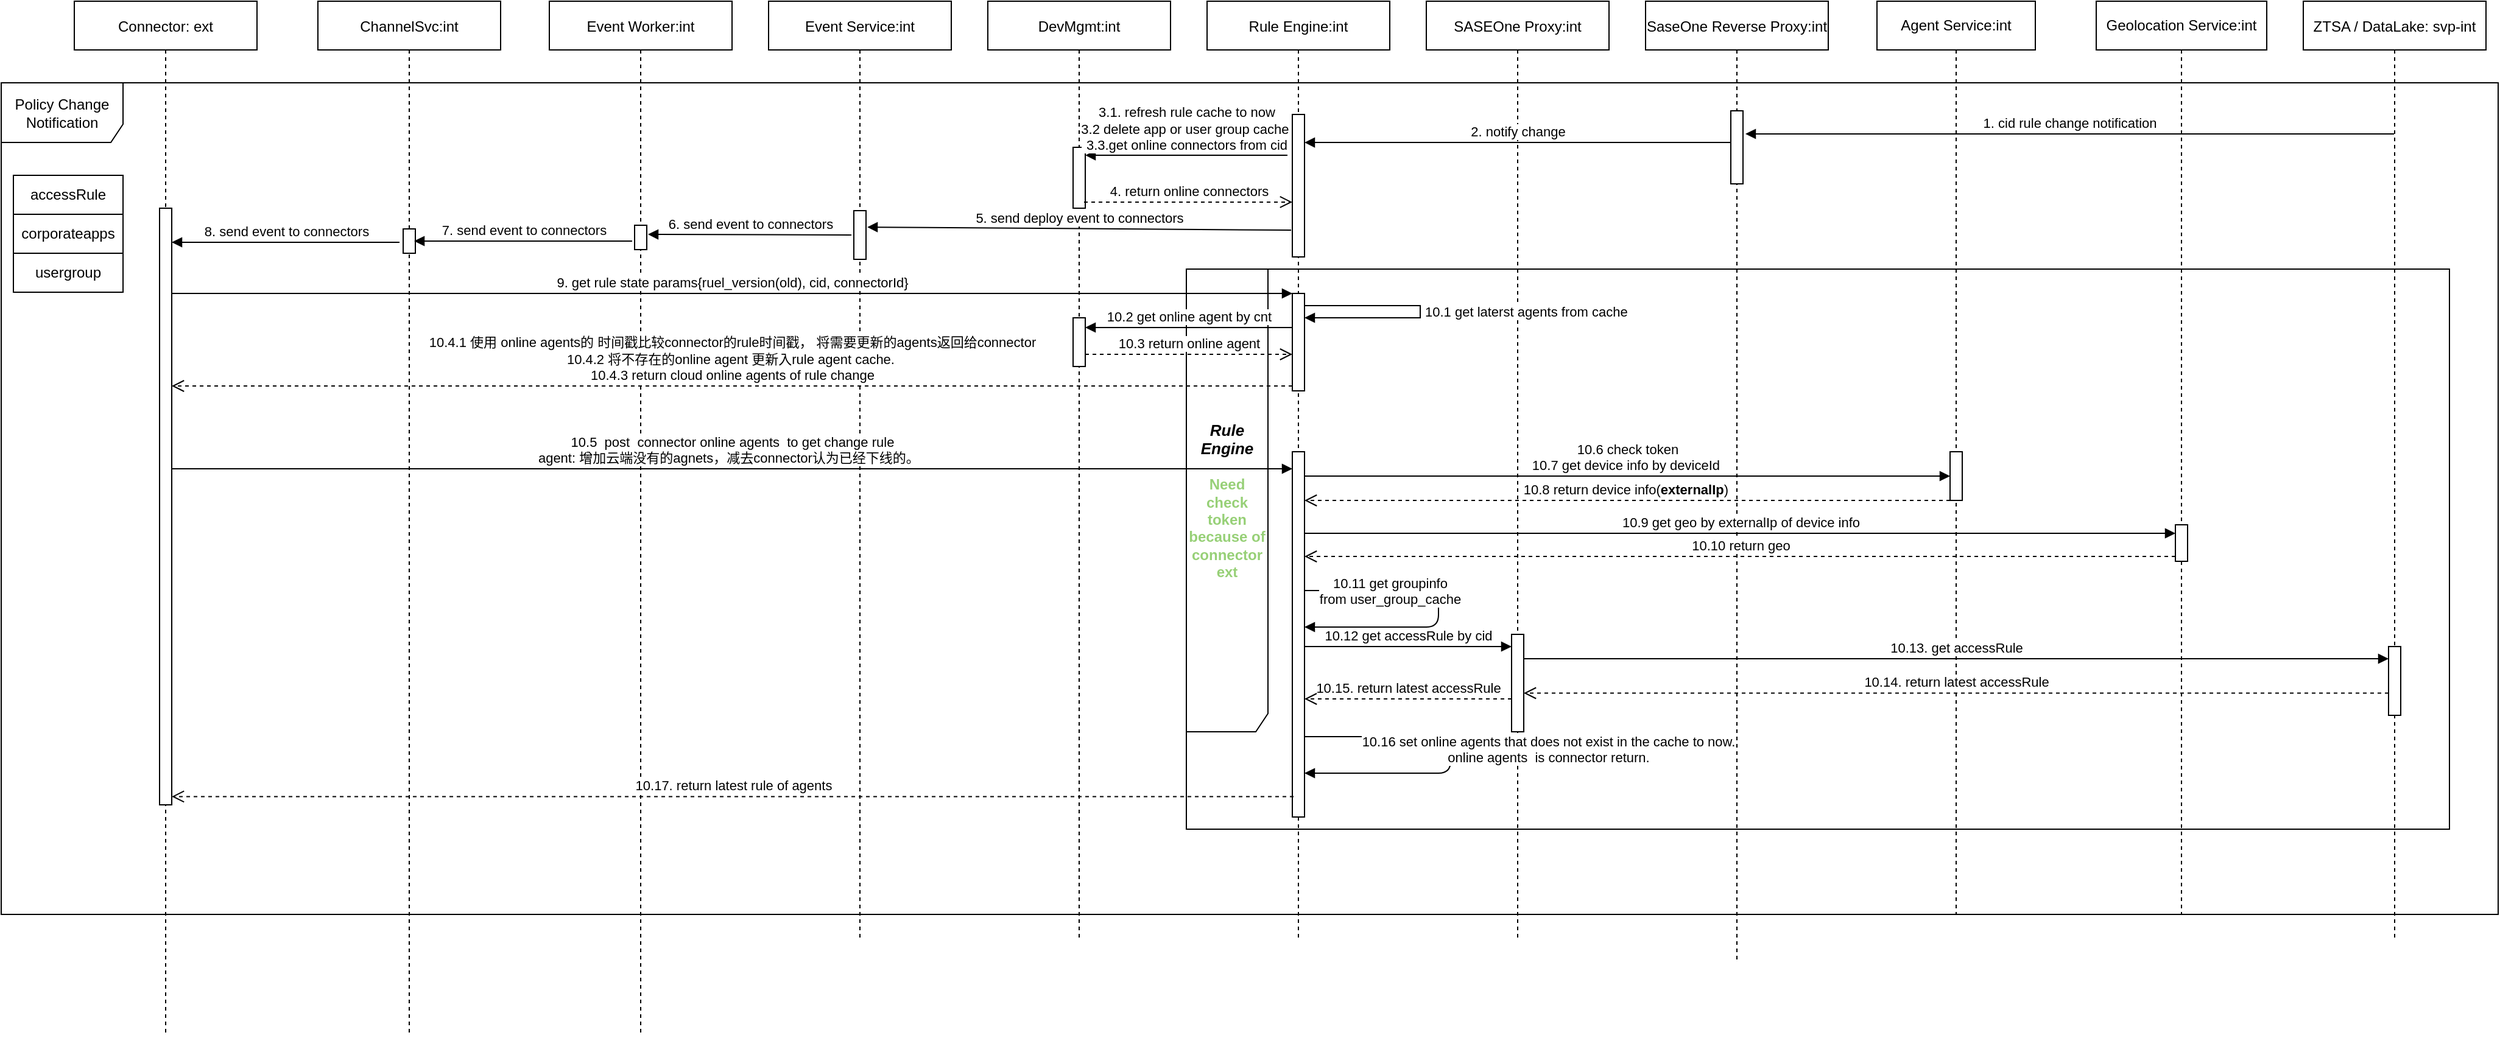 <mxfile version="14.9.3" type="github" pages="3">
  <diagram id="kgpKYQtTHZ0yAKxKKP6v" name="Page-1">
    <mxGraphModel dx="1796" dy="464" grid="1" gridSize="10" guides="1" tooltips="1" connect="1" arrows="1" fold="1" page="1" pageScale="1" pageWidth="850" pageHeight="1100" math="0" shadow="0">
      <root>
        <mxCell id="0" />
        <mxCell id="1" parent="0" />
        <mxCell id="SiqBBNk7Fq4k7bAk1j-C-166" value="" style="group" parent="1" vertex="1" connectable="0">
          <mxGeometry x="-680" y="160" width="2050" height="770" as="geometry" />
        </mxCell>
        <mxCell id="WJ6oJNyNd8eeu6Pzfcjg-29" value="Policy Change Notification" style="shape=umlFrame;whiteSpace=wrap;html=1;width=100;height=49;" parent="SiqBBNk7Fq4k7bAk1j-C-166" vertex="1">
          <mxGeometry y="67" width="2050" height="683" as="geometry" />
        </mxCell>
        <mxCell id="SiqBBNk7Fq4k7bAk1j-C-127" value="ZTSA / DataLake: svp-int" style="shape=umlLifeline;perimeter=lifelinePerimeter;container=0;collapsible=0;recursiveResize=0;rounded=0;shadow=0;strokeWidth=1;" parent="SiqBBNk7Fq4k7bAk1j-C-166" vertex="1">
          <mxGeometry x="1890" width="150" height="770" as="geometry" />
        </mxCell>
        <mxCell id="SiqBBNk7Fq4k7bAk1j-C-84" value="Connector" style="shape=umlLifeline;perimeter=lifelinePerimeter;container=1;collapsible=0;recursiveResize=0;rounded=0;shadow=0;strokeWidth=1;" parent="SiqBBNk7Fq4k7bAk1j-C-166" vertex="1">
          <mxGeometry x="60" width="150" height="770" as="geometry" />
        </mxCell>
        <UserObject label="Rule Engine:int" link="https://wiki.jarvis.trendmicro.com/display/ZTH/Design_ZTNA_Controller_Rule_Deployment" linkTarget="_blank" id="WJ6oJNyNd8eeu6Pzfcjg-22">
          <mxCell style="shape=umlLifeline;perimeter=lifelinePerimeter;container=0;collapsible=0;recursiveResize=0;rounded=0;shadow=0;strokeWidth=1;" parent="SiqBBNk7Fq4k7bAk1j-C-166" vertex="1">
            <mxGeometry x="990" width="150" height="770" as="geometry" />
          </mxCell>
        </UserObject>
        <UserObject label="Event Service:int" link="https://wiki.jarvis.trendmicro.com/display/ZTH/Design_ZTNA_Controller_Rule_Deployment#Design_ZTNA_Controller_Rule_Deployment-EventService" linkTarget="_blank" id="WJ6oJNyNd8eeu6Pzfcjg-25">
          <mxCell style="shape=umlLifeline;perimeter=lifelinePerimeter;container=0;collapsible=0;recursiveResize=0;rounded=0;shadow=0;strokeWidth=1;" parent="SiqBBNk7Fq4k7bAk1j-C-166" vertex="1">
            <mxGeometry x="630" width="150" height="770" as="geometry" />
          </mxCell>
        </UserObject>
        <UserObject label="DevMgmt:int" link="https://wiki.jarvis.trendmicro.com/display/ZTH/ZTNA+Controller+Design+Connector+Management" linkTarget="_blank" id="SiqBBNk7Fq4k7bAk1j-C-23">
          <mxCell style="shape=umlLifeline;perimeter=lifelinePerimeter;container=1;collapsible=0;recursiveResize=0;rounded=0;shadow=0;strokeWidth=1;" parent="SiqBBNk7Fq4k7bAk1j-C-166" vertex="1">
            <mxGeometry x="810" width="150" height="770" as="geometry" />
          </mxCell>
        </UserObject>
        <mxCell id="SiqBBNk7Fq4k7bAk1j-C-83" value="ChannelSvc" style="shape=umlLifeline;perimeter=lifelinePerimeter;container=1;collapsible=0;recursiveResize=0;rounded=0;shadow=0;strokeWidth=1;" parent="SiqBBNk7Fq4k7bAk1j-C-166" vertex="1">
          <mxGeometry x="260" width="150" height="770" as="geometry" />
        </mxCell>
        <mxCell id="SiqBBNk7Fq4k7bAk1j-C-85" value="Event Worker" style="shape=umlLifeline;perimeter=lifelinePerimeter;container=1;collapsible=0;recursiveResize=0;rounded=0;shadow=0;strokeWidth=1;" parent="SiqBBNk7Fq4k7bAk1j-C-166" vertex="1">
          <mxGeometry x="450" width="150" height="770" as="geometry" />
        </mxCell>
        <mxCell id="SiqBBNk7Fq4k7bAk1j-C-128" value="SaseOne Reverse Proxy:int" style="shape=umlLifeline;perimeter=lifelinePerimeter;container=0;collapsible=0;recursiveResize=0;rounded=0;shadow=0;strokeWidth=1;" parent="SiqBBNk7Fq4k7bAk1j-C-166" vertex="1">
          <mxGeometry x="1350" width="150" height="770" as="geometry" />
        </mxCell>
        <UserObject label="SASEOne Proxy:int" link="https://wiki.jarvis.trendmicro.com/display/ZTH/Design_ZTNA_Controller_Integration_with_SASEOne#Design_ZTNA_Controller_Integration_with_SASEOne-SASEOneProxy" linkTarget="_blank" id="SiqBBNk7Fq4k7bAk1j-C-129">
          <mxCell style="shape=umlLifeline;perimeter=lifelinePerimeter;container=0;collapsible=0;recursiveResize=0;rounded=0;shadow=0;strokeWidth=1;" parent="SiqBBNk7Fq4k7bAk1j-C-166" vertex="1">
            <mxGeometry x="1170" width="150" height="770" as="geometry" />
          </mxCell>
        </UserObject>
        <UserObject label="Agent Service:int" link="https://wiki.jarvis.trendmicro.com/display/ZTH/Design_ZTNA_Controller_Agent_Service#Design_ZTNA_Controller_Agent_Service-QueryDeviceInfo(PolicyService%E2%86%92AgentService)" linkTarget="_blank" id="SiqBBNk7Fq4k7bAk1j-C-104">
          <mxCell style="shape=umlLifeline;perimeter=lifelinePerimeter;whiteSpace=wrap;html=1;container=0;collapsible=0;recursiveResize=0;outlineConnect=0;" parent="SiqBBNk7Fq4k7bAk1j-C-166" vertex="1">
            <mxGeometry x="1540" width="130" height="750" as="geometry" />
          </mxCell>
        </UserObject>
        <UserObject label="Geolocation Service:int" link="https://wiki.jarvis.trendmicro.com/display/ZTH/Geolocation+Service" linkTarget="_blank" id="SiqBBNk7Fq4k7bAk1j-C-132">
          <mxCell style="shape=umlLifeline;perimeter=lifelinePerimeter;whiteSpace=wrap;html=1;container=1;collapsible=0;recursiveResize=0;outlineConnect=0;" parent="SiqBBNk7Fq4k7bAk1j-C-166" vertex="1">
            <mxGeometry x="1720" width="140" height="750" as="geometry" />
          </mxCell>
        </UserObject>
        <mxCell id="SiqBBNk7Fq4k7bAk1j-C-13" value="" style="html=1;points=[];perimeter=orthogonalPerimeter;" parent="SiqBBNk7Fq4k7bAk1j-C-166" vertex="1">
          <mxGeometry x="1960" y="530" width="10" height="56.5" as="geometry" />
        </mxCell>
        <mxCell id="SiqBBNk7Fq4k7bAk1j-C-163" value="" style="html=1;points=[];perimeter=orthogonalPerimeter;" parent="SiqBBNk7Fq4k7bAk1j-C-166" vertex="1">
          <mxGeometry x="880" y="260" width="10" height="40" as="geometry" />
        </mxCell>
        <mxCell id="SiqBBNk7Fq4k7bAk1j-C-121" value="&lt;b&gt;&lt;i&gt;&lt;font style=&quot;font-size: 13px&quot;&gt;Rule Engine&lt;/font&gt;&lt;/i&gt;&lt;/b&gt;&lt;br&gt;&lt;br&gt;&lt;b&gt;&lt;font color=&quot;#97d077&quot;&gt;Need check token because of connector ext&lt;/font&gt;&lt;/b&gt;" style="shape=umlFrame;whiteSpace=wrap;html=1;width=67;height=380;" parent="1" vertex="1">
          <mxGeometry x="293" y="380" width="1037" height="460" as="geometry" />
        </mxCell>
        <UserObject label="Event Worker:int" link="https://wiki.jarvis.trendmicro.com/display/ZTH/Design_ZTNA_Controller_Rule_Deployment#Design_ZTNA_Controller_Rule_Deployment-EventService" linkTarget="_blank" id="WJ6oJNyNd8eeu6Pzfcjg-26">
          <mxCell style="shape=umlLifeline;perimeter=lifelinePerimeter;container=1;collapsible=0;recursiveResize=0;rounded=0;shadow=0;strokeWidth=1;" parent="1" vertex="1">
            <mxGeometry x="-230" y="160" width="150" height="850" as="geometry" />
          </mxCell>
        </UserObject>
        <mxCell id="SiqBBNk7Fq4k7bAk1j-C-98" value="" style="group" parent="1" vertex="1" connectable="0">
          <mxGeometry x="-620" y="160" width="150" height="850" as="geometry" />
        </mxCell>
        <mxCell id="WJ6oJNyNd8eeu6Pzfcjg-28" value="Connector: ext" style="shape=umlLifeline;perimeter=lifelinePerimeter;container=1;collapsible=0;recursiveResize=0;rounded=0;shadow=0;strokeWidth=1;" parent="SiqBBNk7Fq4k7bAk1j-C-98" vertex="1">
          <mxGeometry width="150" height="850" as="geometry" />
        </mxCell>
        <UserObject label="ChannelSvc:int" link="https://wiki.jarvis.trendmicro.com/display/ZTH/ZTNA+Controller+Design+Connector+Management#ZTNAControllerDesignConnectorManagement-APISpec" linkTarget="_blank" id="WJ6oJNyNd8eeu6Pzfcjg-27">
          <mxCell style="shape=umlLifeline;perimeter=lifelinePerimeter;container=1;collapsible=0;recursiveResize=0;rounded=0;shadow=0;strokeWidth=1;" parent="1" vertex="1">
            <mxGeometry x="-420" y="160" width="150" height="850" as="geometry" />
          </mxCell>
        </UserObject>
        <mxCell id="WJ6oJNyNd8eeu6Pzfcjg-30" value="" style="html=1;points=[];perimeter=orthogonalPerimeter;" parent="1" vertex="1">
          <mxGeometry x="690" y="330" height="80" as="geometry" />
        </mxCell>
        <mxCell id="WJ6oJNyNd8eeu6Pzfcjg-33" value="1. cid rule change notification" style="html=1;verticalAlign=bottom;endArrow=block;" parent="1" source="SiqBBNk7Fq4k7bAk1j-C-127" edge="1">
          <mxGeometry width="80" relative="1" as="geometry">
            <mxPoint x="926.05" y="269" as="sourcePoint" />
            <mxPoint x="752" y="269" as="targetPoint" />
          </mxGeometry>
        </mxCell>
        <mxCell id="SiqBBNk7Fq4k7bAk1j-C-1" value="" style="shape=table;html=1;whiteSpace=wrap;startSize=0;container=1;collapsible=0;childLayout=tableLayout;" parent="1" vertex="1">
          <mxGeometry x="-670" y="303" width="90" height="96" as="geometry" />
        </mxCell>
        <mxCell id="SiqBBNk7Fq4k7bAk1j-C-2" value="" style="shape=partialRectangle;html=1;whiteSpace=wrap;collapsible=0;dropTarget=0;pointerEvents=0;fillColor=none;top=0;left=0;bottom=0;right=0;points=[[0,0.5],[1,0.5]];portConstraint=eastwest;" parent="SiqBBNk7Fq4k7bAk1j-C-1" vertex="1">
          <mxGeometry width="90" height="32" as="geometry" />
        </mxCell>
        <mxCell id="SiqBBNk7Fq4k7bAk1j-C-3" value="accessRule" style="shape=partialRectangle;html=1;whiteSpace=wrap;connectable=0;overflow=hidden;fillColor=none;top=0;left=0;bottom=0;right=0;" parent="SiqBBNk7Fq4k7bAk1j-C-2" vertex="1">
          <mxGeometry width="90" height="32" as="geometry" />
        </mxCell>
        <mxCell id="SiqBBNk7Fq4k7bAk1j-C-4" value="" style="shape=partialRectangle;html=1;whiteSpace=wrap;collapsible=0;dropTarget=0;pointerEvents=0;fillColor=none;top=0;left=0;bottom=0;right=0;points=[[0,0.5],[1,0.5]];portConstraint=eastwest;" parent="SiqBBNk7Fq4k7bAk1j-C-1" vertex="1">
          <mxGeometry y="32" width="90" height="32" as="geometry" />
        </mxCell>
        <mxCell id="SiqBBNk7Fq4k7bAk1j-C-5" value="corporateapps" style="shape=partialRectangle;html=1;whiteSpace=wrap;connectable=0;overflow=hidden;fillColor=none;top=0;left=0;bottom=0;right=0;" parent="SiqBBNk7Fq4k7bAk1j-C-4" vertex="1">
          <mxGeometry width="90" height="32" as="geometry" />
        </mxCell>
        <mxCell id="SiqBBNk7Fq4k7bAk1j-C-6" value="" style="shape=partialRectangle;html=1;whiteSpace=wrap;collapsible=0;dropTarget=0;pointerEvents=0;fillColor=none;top=0;left=0;bottom=0;right=0;points=[[0,0.5],[1,0.5]];portConstraint=eastwest;" parent="SiqBBNk7Fq4k7bAk1j-C-1" vertex="1">
          <mxGeometry y="64" width="90" height="32" as="geometry" />
        </mxCell>
        <mxCell id="SiqBBNk7Fq4k7bAk1j-C-7" value="usergroup" style="shape=partialRectangle;html=1;whiteSpace=wrap;connectable=0;overflow=hidden;fillColor=none;top=0;left=0;bottom=0;right=0;" parent="SiqBBNk7Fq4k7bAk1j-C-6" vertex="1">
          <mxGeometry width="90" height="32" as="geometry" />
        </mxCell>
        <mxCell id="SiqBBNk7Fq4k7bAk1j-C-9" value="2. notify change" style="html=1;verticalAlign=bottom;endArrow=block;entryX=1;entryY=0.197;entryDx=0;entryDy=0;entryPerimeter=0;" parent="1" target="SiqBBNk7Fq4k7bAk1j-C-8" edge="1">
          <mxGeometry width="80" relative="1" as="geometry">
            <mxPoint x="740" y="276" as="sourcePoint" />
            <mxPoint x="393" y="281" as="targetPoint" />
          </mxGeometry>
        </mxCell>
        <mxCell id="SiqBBNk7Fq4k7bAk1j-C-43" value="" style="html=1;points=[];perimeter=orthogonalPerimeter;" parent="1" vertex="1">
          <mxGeometry x="200" y="280" width="10" height="50" as="geometry" />
        </mxCell>
        <mxCell id="SiqBBNk7Fq4k7bAk1j-C-44" value="3.1. refresh rule cache to now&lt;br&gt;3.2 delete app or user group cache&amp;nbsp;&lt;br&gt;3.3.get online connectors from cid" style="html=1;verticalAlign=bottom;endArrow=block;exitX=-0.4;exitY=0.372;exitDx=0;exitDy=0;exitPerimeter=0;" parent="1" edge="1">
          <mxGeometry width="80" relative="1" as="geometry">
            <mxPoint x="376" y="286.524" as="sourcePoint" />
            <mxPoint x="210" y="286.524" as="targetPoint" />
          </mxGeometry>
        </mxCell>
        <mxCell id="SiqBBNk7Fq4k7bAk1j-C-45" value="4. return online connectors" style="html=1;verticalAlign=bottom;endArrow=open;dashed=1;endSize=8;exitX=0.9;exitY=0.649;exitDx=0;exitDy=0;exitPerimeter=0;" parent="1" edge="1">
          <mxGeometry relative="1" as="geometry">
            <mxPoint x="209" y="324.96" as="sourcePoint" />
            <mxPoint x="380" y="324.96" as="targetPoint" />
          </mxGeometry>
        </mxCell>
        <mxCell id="SiqBBNk7Fq4k7bAk1j-C-50" value="6. send event to connectors" style="html=1;verticalAlign=bottom;endArrow=block;entryX=1.1;entryY=0.375;entryDx=0;entryDy=0;entryPerimeter=0;exitX=-0.2;exitY=0.5;exitDx=0;exitDy=0;exitPerimeter=0;" parent="1" source="SiqBBNk7Fq4k7bAk1j-C-46" target="SiqBBNk7Fq4k7bAk1j-C-49" edge="1">
          <mxGeometry width="80" relative="1" as="geometry">
            <mxPoint x="391" y="359.037" as="sourcePoint" />
            <mxPoint x="41" y="358.52" as="targetPoint" />
          </mxGeometry>
        </mxCell>
        <mxCell id="SiqBBNk7Fq4k7bAk1j-C-51" value="" style="html=1;points=[];perimeter=orthogonalPerimeter;" parent="1" vertex="1">
          <mxGeometry x="-350" y="347" width="10" height="20" as="geometry" />
        </mxCell>
        <mxCell id="SiqBBNk7Fq4k7bAk1j-C-52" value="7. send event to connectors" style="html=1;verticalAlign=bottom;endArrow=block;entryX=0.9;entryY=0.5;entryDx=0;entryDy=0;entryPerimeter=0;" parent="1" target="SiqBBNk7Fq4k7bAk1j-C-51" edge="1">
          <mxGeometry width="80" relative="1" as="geometry">
            <mxPoint x="-162" y="357" as="sourcePoint" />
            <mxPoint x="-330" y="350" as="targetPoint" />
          </mxGeometry>
        </mxCell>
        <mxCell id="SiqBBNk7Fq4k7bAk1j-C-54" value="8. send event to connectors" style="html=1;verticalAlign=bottom;endArrow=block;exitX=-0.3;exitY=0.55;exitDx=0;exitDy=0;exitPerimeter=0;" parent="1" source="SiqBBNk7Fq4k7bAk1j-C-51" target="SiqBBNk7Fq4k7bAk1j-C-53" edge="1">
          <mxGeometry width="80" relative="1" as="geometry">
            <mxPoint x="-152" y="367" as="sourcePoint" />
            <mxPoint x="-511" y="358" as="targetPoint" />
          </mxGeometry>
        </mxCell>
        <mxCell id="SiqBBNk7Fq4k7bAk1j-C-57" value="" style="html=1;points=[];perimeter=orthogonalPerimeter;" parent="1" vertex="1">
          <mxGeometry x="380" y="530" width="10" height="300" as="geometry" />
        </mxCell>
        <mxCell id="SiqBBNk7Fq4k7bAk1j-C-59" value="10.5&amp;nbsp; post&amp;nbsp; connector online agents&amp;nbsp; to get change rule&lt;br&gt;agent: 增加云端没有的agnets，减去connector认为已经下线的。&amp;nbsp;&amp;nbsp;" style="html=1;verticalAlign=bottom;endArrow=block;" parent="1" source="SiqBBNk7Fq4k7bAk1j-C-53" edge="1">
          <mxGeometry width="80" relative="1" as="geometry">
            <mxPoint x="-540" y="544" as="sourcePoint" />
            <mxPoint x="380" y="544" as="targetPoint" />
          </mxGeometry>
        </mxCell>
        <mxCell id="SiqBBNk7Fq4k7bAk1j-C-60" value="10.12 get accessRule by cid" style="html=1;verticalAlign=bottom;endArrow=block;" parent="1" edge="1">
          <mxGeometry width="80" relative="1" as="geometry">
            <mxPoint x="390" y="690" as="sourcePoint" />
            <mxPoint x="560" y="690" as="targetPoint" />
          </mxGeometry>
        </mxCell>
        <mxCell id="SiqBBNk7Fq4k7bAk1j-C-62" value="10.15. return latest accessRule" style="html=1;verticalAlign=bottom;endArrow=open;dashed=1;endSize=8;" parent="1" source="SiqBBNk7Fq4k7bAk1j-C-169" edge="1">
          <mxGeometry relative="1" as="geometry">
            <mxPoint x="560" y="733" as="sourcePoint" />
            <mxPoint x="390" y="733" as="targetPoint" />
          </mxGeometry>
        </mxCell>
        <mxCell id="SiqBBNk7Fq4k7bAk1j-C-63" value="10.17. return latest rule of agents" style="html=1;verticalAlign=bottom;endArrow=open;dashed=1;endSize=8;exitX=0.1;exitY=0.944;exitDx=0;exitDy=0;exitPerimeter=0;" parent="1" source="SiqBBNk7Fq4k7bAk1j-C-57" target="SiqBBNk7Fq4k7bAk1j-C-53" edge="1">
          <mxGeometry relative="1" as="geometry">
            <mxPoint x="570" y="465" as="sourcePoint" />
            <mxPoint x="400" y="465" as="targetPoint" />
          </mxGeometry>
        </mxCell>
        <mxCell id="SiqBBNk7Fq4k7bAk1j-C-48" value="5. send deploy event to connectors" style="html=1;verticalAlign=bottom;endArrow=block;entryX=1.1;entryY=0.338;entryDx=0;entryDy=0;entryPerimeter=0;exitX=-0.1;exitY=0.812;exitDx=0;exitDy=0;exitPerimeter=0;" parent="1" source="SiqBBNk7Fq4k7bAk1j-C-8" target="SiqBBNk7Fq4k7bAk1j-C-46" edge="1">
          <mxGeometry x="-620" y="160" width="80" as="geometry">
            <mxPoint x="-210" y="450" as="sourcePoint" />
            <mxPoint x="-130" y="450" as="targetPoint" />
          </mxGeometry>
        </mxCell>
        <mxCell id="SiqBBNk7Fq4k7bAk1j-C-8" value="" style="html=1;points=[];perimeter=orthogonalPerimeter;" parent="1" vertex="1">
          <mxGeometry x="380" y="253" width="10" height="117" as="geometry" />
        </mxCell>
        <mxCell id="SiqBBNk7Fq4k7bAk1j-C-46" value="" style="html=1;points=[];perimeter=orthogonalPerimeter;" parent="1" vertex="1">
          <mxGeometry x="20" y="332" width="10" height="40" as="geometry" />
        </mxCell>
        <mxCell id="SiqBBNk7Fq4k7bAk1j-C-49" value="" style="html=1;points=[];perimeter=orthogonalPerimeter;" parent="1" vertex="1">
          <mxGeometry x="-160" y="344" width="10" height="20" as="geometry" />
        </mxCell>
        <mxCell id="SiqBBNk7Fq4k7bAk1j-C-53" value="" style="html=1;points=[];perimeter=orthogonalPerimeter;" parent="1" vertex="1">
          <mxGeometry x="-550" y="330" width="10" height="490" as="geometry" />
        </mxCell>
        <mxCell id="SiqBBNk7Fq4k7bAk1j-C-114" value="10.6 check token&lt;br&gt;10.7 get device info by deviceId&amp;nbsp;" style="html=1;verticalAlign=bottom;endArrow=block;" parent="1" edge="1">
          <mxGeometry width="80" relative="1" as="geometry">
            <mxPoint x="390" y="550" as="sourcePoint" />
            <mxPoint x="920" y="550" as="targetPoint" />
          </mxGeometry>
        </mxCell>
        <mxCell id="SiqBBNk7Fq4k7bAk1j-C-124" value="10.8 return device info(&lt;b&gt;externalIp&lt;/b&gt;)&amp;nbsp;" style="html=1;verticalAlign=bottom;endArrow=open;dashed=1;endSize=8;" parent="1" edge="1">
          <mxGeometry relative="1" as="geometry">
            <mxPoint x="920" y="570" as="sourcePoint" />
            <mxPoint x="390" y="570" as="targetPoint" />
          </mxGeometry>
        </mxCell>
        <UserObject label="SaseOne Reverse Proxy:int" link="https://wiki.jarvis.trendmicro.com/display/ZTH/Design_ZTNA_Controller_Integration_with_SASEOne#Design_ZTNA_Controller_Integration_with_SASEOne-SASEOneReverseProxy:notificationpart:accessrules" linkTarget="_blank" id="WJ6oJNyNd8eeu6Pzfcjg-20">
          <mxCell style="shape=umlLifeline;perimeter=lifelinePerimeter;container=0;collapsible=0;recursiveResize=0;rounded=0;shadow=0;strokeWidth=1;" parent="1" vertex="1">
            <mxGeometry x="670" y="160" width="150" height="790" as="geometry" />
          </mxCell>
        </UserObject>
        <mxCell id="WJ6oJNyNd8eeu6Pzfcjg-34" value="" style="html=1;points=[];perimeter=orthogonalPerimeter;" parent="1" vertex="1">
          <mxGeometry x="740" y="250" width="10" height="60" as="geometry" />
        </mxCell>
        <mxCell id="SiqBBNk7Fq4k7bAk1j-C-134" value="10.9 get geo by externalIp of device info" style="html=1;verticalAlign=bottom;endArrow=block;" parent="1" edge="1">
          <mxGeometry width="80" relative="1" as="geometry">
            <mxPoint x="390" y="597" as="sourcePoint" />
            <mxPoint x="1105" y="597" as="targetPoint" />
          </mxGeometry>
        </mxCell>
        <mxCell id="SiqBBNk7Fq4k7bAk1j-C-137" value="10.10 return geo" style="html=1;verticalAlign=bottom;endArrow=open;dashed=1;endSize=8;" parent="1" edge="1">
          <mxGeometry relative="1" as="geometry">
            <mxPoint x="1105" y="616" as="sourcePoint" />
            <mxPoint x="390" y="616" as="targetPoint" />
          </mxGeometry>
        </mxCell>
        <mxCell id="SiqBBNk7Fq4k7bAk1j-C-133" value="" style="html=1;points=[];perimeter=orthogonalPerimeter;" parent="1" vertex="1">
          <mxGeometry x="1105" y="590" width="10" height="30" as="geometry" />
        </mxCell>
        <mxCell id="SiqBBNk7Fq4k7bAk1j-C-115" value="" style="html=1;points=[];perimeter=orthogonalPerimeter;" parent="1" vertex="1">
          <mxGeometry x="920" y="530" width="10" height="40" as="geometry" />
        </mxCell>
        <mxCell id="SiqBBNk7Fq4k7bAk1j-C-143" value="10.11 get groupinfo&lt;br&gt;from user_group_cache" style="html=1;verticalAlign=bottom;endArrow=block;" parent="1" source="SiqBBNk7Fq4k7bAk1j-C-57" edge="1">
          <mxGeometry x="0.44" y="-14" width="80" relative="1" as="geometry">
            <mxPoint x="390" y="644" as="sourcePoint" />
            <mxPoint x="390" y="674" as="targetPoint" />
            <Array as="points">
              <mxPoint x="500" y="644" />
              <mxPoint x="500" y="674" />
            </Array>
            <mxPoint as="offset" />
          </mxGeometry>
        </mxCell>
        <mxCell id="SiqBBNk7Fq4k7bAk1j-C-144" value="10.16 set online agents that does not exist in the cache to now.&lt;br&gt;online agents&amp;nbsp; is connector return." style="html=1;verticalAlign=bottom;endArrow=block;" parent="1" edge="1">
          <mxGeometry x="0.082" y="80" width="80" relative="1" as="geometry">
            <mxPoint x="390" y="764" as="sourcePoint" />
            <mxPoint x="390" y="794" as="targetPoint" />
            <Array as="points">
              <mxPoint x="510" y="764" />
              <mxPoint x="510" y="794" />
            </Array>
            <mxPoint as="offset" />
          </mxGeometry>
        </mxCell>
        <mxCell id="SiqBBNk7Fq4k7bAk1j-C-157" value="" style="html=1;points=[];perimeter=orthogonalPerimeter;" parent="1" vertex="1">
          <mxGeometry x="380" y="400" width="10" height="80" as="geometry" />
        </mxCell>
        <mxCell id="SiqBBNk7Fq4k7bAk1j-C-158" value="9. get rule state params{ruel_version(old), cid, connectorId}" style="html=1;verticalAlign=bottom;endArrow=block;entryX=0;entryY=0;" parent="1" source="SiqBBNk7Fq4k7bAk1j-C-53" target="SiqBBNk7Fq4k7bAk1j-C-157" edge="1">
          <mxGeometry relative="1" as="geometry">
            <mxPoint x="310" y="400" as="sourcePoint" />
          </mxGeometry>
        </mxCell>
        <mxCell id="SiqBBNk7Fq4k7bAk1j-C-159" value="10.4.1 使用 online agents的 时间戳比较connector的rule时间戳， 将需要更新的agents返回给connector&lt;br&gt;10.4.2 将不存在的online agent 更新入rule agent cache.&amp;nbsp;&lt;br&gt;10.4.3 return cloud online agents of rule change" style="html=1;verticalAlign=bottom;endArrow=open;dashed=1;endSize=8;exitX=0;exitY=0.95;" parent="1" source="SiqBBNk7Fq4k7bAk1j-C-157" target="SiqBBNk7Fq4k7bAk1j-C-53" edge="1">
          <mxGeometry relative="1" as="geometry">
            <mxPoint x="310" y="476" as="targetPoint" />
          </mxGeometry>
        </mxCell>
        <mxCell id="SiqBBNk7Fq4k7bAk1j-C-164" value="10.2 get online agent by cnt" style="html=1;verticalAlign=bottom;endArrow=block;" parent="1" edge="1">
          <mxGeometry width="80" relative="1" as="geometry">
            <mxPoint x="380" y="428" as="sourcePoint" />
            <mxPoint x="210" y="428" as="targetPoint" />
          </mxGeometry>
        </mxCell>
        <mxCell id="SiqBBNk7Fq4k7bAk1j-C-165" value="10.3 return online agent" style="html=1;verticalAlign=bottom;endArrow=open;dashed=1;endSize=8;" parent="1" edge="1">
          <mxGeometry relative="1" as="geometry">
            <mxPoint x="210" y="450" as="sourcePoint" />
            <mxPoint x="380" y="450" as="targetPoint" />
          </mxGeometry>
        </mxCell>
        <mxCell id="SiqBBNk7Fq4k7bAk1j-C-168" value="10.1 get laterst agents from cache" style="edgeStyle=orthogonalEdgeStyle;html=1;align=left;spacingLeft=2;endArrow=block;rounded=0;" parent="1" source="SiqBBNk7Fq4k7bAk1j-C-157" target="SiqBBNk7Fq4k7bAk1j-C-157" edge="1">
          <mxGeometry relative="1" as="geometry">
            <mxPoint x="455" y="420" as="sourcePoint" />
            <Array as="points">
              <mxPoint x="485" y="410" />
              <mxPoint x="485" y="420" />
            </Array>
          </mxGeometry>
        </mxCell>
        <mxCell id="SiqBBNk7Fq4k7bAk1j-C-169" value="" style="html=1;points=[];perimeter=orthogonalPerimeter;" parent="1" vertex="1">
          <mxGeometry x="560" y="680" width="10" height="80" as="geometry" />
        </mxCell>
        <mxCell id="SiqBBNk7Fq4k7bAk1j-C-14" value="10.13. get accessRule" style="html=1;verticalAlign=bottom;endArrow=block;" parent="1" edge="1">
          <mxGeometry y="220" width="80" as="geometry">
            <mxPoint x="570" y="700" as="sourcePoint" />
            <mxPoint x="1280" y="700" as="targetPoint" />
          </mxGeometry>
        </mxCell>
        <mxCell id="SiqBBNk7Fq4k7bAk1j-C-61" value="10.14. return latest accessRule" style="html=1;verticalAlign=bottom;endArrow=open;dashed=1;endSize=8;" parent="1" edge="1">
          <mxGeometry y="250" as="geometry">
            <mxPoint x="1280" y="728.25" as="sourcePoint" />
            <mxPoint x="570" y="728.25" as="targetPoint" />
          </mxGeometry>
        </mxCell>
      </root>
    </mxGraphModel>
  </diagram>
  <diagram id="e37ClENNu22uMj0PYmEW" name="Page-2">
    <mxGraphModel dx="1773" dy="464" grid="1" gridSize="10" guides="1" tooltips="1" connect="1" arrows="1" fold="1" page="1" pageScale="1" pageWidth="827" pageHeight="1169" math="0" shadow="0">
      <root>
        <mxCell id="Vqq5ShF8qfTgLgZiVyZE-0" />
        <mxCell id="Vqq5ShF8qfTgLgZiVyZE-1" parent="Vqq5ShF8qfTgLgZiVyZE-0" />
        <mxCell id="hQWCqv3d19qOcROrm8w2-2" value="Agent Login" style="shape=umlFrame;whiteSpace=wrap;html=1;width=100;height=49;" parent="Vqq5ShF8qfTgLgZiVyZE-1" vertex="1">
          <mxGeometry x="-710" y="177" width="2960" height="893" as="geometry" />
        </mxCell>
        <mxCell id="MBiSCPJ3k5QAl9XI1xqU-0" value="&lt;b&gt;&lt;i&gt;&lt;font style=&quot;font-size: 13px&quot;&gt;Rule Engine&lt;/font&gt;&lt;/i&gt;&lt;/b&gt;&lt;br&gt;&lt;br&gt;&lt;b&gt;&lt;font color=&quot;#97d077&quot;&gt;Need check token because of connector ext&lt;/font&gt;&lt;/b&gt;" style="shape=umlFrame;whiteSpace=wrap;html=1;width=60;height=160;" parent="Vqq5ShF8qfTgLgZiVyZE-1" vertex="1">
          <mxGeometry x="280" y="730" width="1140" height="170" as="geometry" />
        </mxCell>
        <mxCell id="hQWCqv3d19qOcROrm8w2-3" value="ZTSA / DataLake: svp-int" style="shape=umlLifeline;perimeter=lifelinePerimeter;container=0;collapsible=0;recursiveResize=0;rounded=0;shadow=0;strokeWidth=1;" parent="Vqq5ShF8qfTgLgZiVyZE-1" vertex="1">
          <mxGeometry x="997" y="110" width="150" height="770" as="geometry" />
        </mxCell>
        <mxCell id="hQWCqv3d19qOcROrm8w2-4" value="Connector" style="shape=umlLifeline;perimeter=lifelinePerimeter;container=1;collapsible=0;recursiveResize=0;rounded=0;shadow=0;strokeWidth=1;" parent="Vqq5ShF8qfTgLgZiVyZE-1" vertex="1">
          <mxGeometry x="-640" y="110" width="150" height="950" as="geometry" />
        </mxCell>
        <UserObject label="Rule Engine:int" link="https://wiki.jarvis.trendmicro.com/display/ZTH/Design_ZTNA_Controller_Rule_Deployment" linkTarget="_blank" id="hQWCqv3d19qOcROrm8w2-5">
          <mxCell style="shape=umlLifeline;perimeter=lifelinePerimeter;container=0;collapsible=0;recursiveResize=0;rounded=0;shadow=0;strokeWidth=1;" parent="Vqq5ShF8qfTgLgZiVyZE-1" vertex="1">
            <mxGeometry x="290" y="110" width="150" height="1050" as="geometry" />
          </mxCell>
        </UserObject>
        <UserObject label="Event Service:int" link="https://wiki.jarvis.trendmicro.com/display/ZTH/Design_ZTNA_Controller_Rule_Deployment#Design_ZTNA_Controller_Rule_Deployment-EventService" linkTarget="_blank" id="hQWCqv3d19qOcROrm8w2-6">
          <mxCell style="shape=umlLifeline;perimeter=lifelinePerimeter;container=0;collapsible=0;recursiveResize=0;rounded=0;shadow=0;strokeWidth=1;" parent="Vqq5ShF8qfTgLgZiVyZE-1" vertex="1">
            <mxGeometry x="-60" y="110" width="150" height="770" as="geometry" />
          </mxCell>
        </UserObject>
        <mxCell id="hQWCqv3d19qOcROrm8w2-7" value="DevMgmt:int" style="shape=umlLifeline;perimeter=lifelinePerimeter;container=1;collapsible=0;recursiveResize=0;rounded=0;shadow=0;strokeWidth=1;" parent="Vqq5ShF8qfTgLgZiVyZE-1" vertex="1">
          <mxGeometry x="120" y="110" width="150" height="770" as="geometry" />
        </mxCell>
        <mxCell id="hQWCqv3d19qOcROrm8w2-8" value="ChannelSvc" style="shape=umlLifeline;perimeter=lifelinePerimeter;container=1;collapsible=0;recursiveResize=0;rounded=0;shadow=0;strokeWidth=1;" parent="Vqq5ShF8qfTgLgZiVyZE-1" vertex="1">
          <mxGeometry x="-450" y="110" width="150" height="770" as="geometry" />
        </mxCell>
        <mxCell id="hQWCqv3d19qOcROrm8w2-9" value="Event Worker" style="shape=umlLifeline;perimeter=lifelinePerimeter;container=1;collapsible=0;recursiveResize=0;rounded=0;shadow=0;strokeWidth=1;" parent="Vqq5ShF8qfTgLgZiVyZE-1" vertex="1">
          <mxGeometry x="-250" y="110" width="150" height="770" as="geometry" />
        </mxCell>
        <mxCell id="hQWCqv3d19qOcROrm8w2-10" value="SaseOne Reverse Proxy:int" style="shape=umlLifeline;perimeter=lifelinePerimeter;container=0;collapsible=0;recursiveResize=0;rounded=0;shadow=0;strokeWidth=1;" parent="Vqq5ShF8qfTgLgZiVyZE-1" vertex="1">
          <mxGeometry x="650" y="110" width="150" height="770" as="geometry" />
        </mxCell>
        <UserObject label="SASEOne Proxy:int" link="https://wiki.jarvis.trendmicro.com/display/ZTH/Design_ZTNA_Controller_Integration_with_SASEOne#Design_ZTNA_Controller_Integration_with_SASEOne-SASEOneProxy" linkTarget="_blank" id="hQWCqv3d19qOcROrm8w2-11">
          <mxCell style="shape=umlLifeline;perimeter=lifelinePerimeter;container=0;collapsible=0;recursiveResize=0;rounded=0;shadow=0;strokeWidth=1;" parent="Vqq5ShF8qfTgLgZiVyZE-1" vertex="1">
            <mxGeometry x="470" y="110" width="150" height="770" as="geometry" />
          </mxCell>
        </UserObject>
        <UserObject label="Agent Service:int" link="https://wiki.jarvis.trendmicro.com/display/ZTH/Design_ZTNA_Controller_Agent_Service#Design_ZTNA_Controller_Agent_Service-QueryDeviceInfo(PolicyService%E2%86%92AgentService)" linkTarget="_blank" id="hQWCqv3d19qOcROrm8w2-12">
          <mxCell style="shape=umlLifeline;perimeter=lifelinePerimeter;whiteSpace=wrap;html=1;container=0;collapsible=0;recursiveResize=0;outlineConnect=0;" parent="Vqq5ShF8qfTgLgZiVyZE-1" vertex="1">
            <mxGeometry x="1330" y="110" width="130" height="960" as="geometry" />
          </mxCell>
        </UserObject>
        <UserObject label="Geolocation Service:int" link="https://wiki.jarvis.trendmicro.com/display/ZTH/Geolocation+Service" linkTarget="_blank" id="hQWCqv3d19qOcROrm8w2-13">
          <mxCell style="shape=umlLifeline;perimeter=lifelinePerimeter;whiteSpace=wrap;html=1;container=1;collapsible=0;recursiveResize=0;outlineConnect=0;" parent="Vqq5ShF8qfTgLgZiVyZE-1" vertex="1">
            <mxGeometry x="827" y="110" width="140" height="750" as="geometry" />
          </mxCell>
        </UserObject>
        <mxCell id="1lCpWMZilPfNaGdBIe2o-7" value="" style="html=1;points=[];perimeter=orthogonalPerimeter;" parent="Vqq5ShF8qfTgLgZiVyZE-1" vertex="1">
          <mxGeometry x="1390" y="200" width="10" height="110" as="geometry" />
        </mxCell>
        <UserObject label="IDP" link="https://wiki.jarvis.trendmicro.com/display/ZTH/Design_ZTNA_Controller_Agent_Service#Design_ZTNA_Controller_Agent_Service-QueryDeviceInfo(PolicyService%E2%86%92AgentService)" linkTarget="_blank" id="1lCpWMZilPfNaGdBIe2o-8">
          <mxCell style="shape=umlLifeline;perimeter=lifelinePerimeter;whiteSpace=wrap;html=1;container=0;collapsible=0;recursiveResize=0;outlineConnect=0;" parent="Vqq5ShF8qfTgLgZiVyZE-1" vertex="1">
            <mxGeometry x="1176" y="110" width="130" height="750" as="geometry" />
          </mxCell>
        </UserObject>
        <UserObject label="Agent" link="https://wiki.jarvis.trendmicro.com/display/ZTH/Design_ZTNA_Controller_Agent_Service#Design_ZTNA_Controller_Agent_Service-QueryDeviceInfo(PolicyService%E2%86%92AgentService)" linkTarget="_blank" id="1lCpWMZilPfNaGdBIe2o-10">
          <mxCell style="shape=umlLifeline;perimeter=lifelinePerimeter;whiteSpace=wrap;html=1;container=0;collapsible=0;recursiveResize=0;outlineConnect=0;" parent="Vqq5ShF8qfTgLgZiVyZE-1" vertex="1">
            <mxGeometry x="1500" y="110" width="130" height="1030" as="geometry" />
          </mxCell>
        </UserObject>
        <mxCell id="1lCpWMZilPfNaGdBIe2o-11" value="1. Login" style="html=1;verticalAlign=bottom;endArrow=block;" parent="Vqq5ShF8qfTgLgZiVyZE-1" source="1lCpWMZilPfNaGdBIe2o-10" edge="1">
          <mxGeometry width="80" relative="1" as="geometry">
            <mxPoint x="1569.94" y="209.75" as="sourcePoint" />
            <mxPoint x="1400" y="209.75" as="targetPoint" />
          </mxGeometry>
        </mxCell>
        <mxCell id="1lCpWMZilPfNaGdBIe2o-13" value="" style="html=1;points=[];perimeter=orthogonalPerimeter;" parent="Vqq5ShF8qfTgLgZiVyZE-1" vertex="1">
          <mxGeometry x="1236" y="230" width="10" height="60" as="geometry" />
        </mxCell>
        <mxCell id="1lCpWMZilPfNaGdBIe2o-14" value="2. Auth" style="html=1;verticalAlign=bottom;endArrow=block;" parent="Vqq5ShF8qfTgLgZiVyZE-1" edge="1">
          <mxGeometry relative="1" as="geometry">
            <mxPoint x="1390" y="240" as="sourcePoint" />
            <mxPoint x="1246" y="240" as="targetPoint" />
          </mxGeometry>
        </mxCell>
        <mxCell id="1lCpWMZilPfNaGdBIe2o-15" value="3. Auth complete" style="html=1;verticalAlign=bottom;endArrow=open;dashed=1;endSize=8;" parent="Vqq5ShF8qfTgLgZiVyZE-1" source="1lCpWMZilPfNaGdBIe2o-13" edge="1">
          <mxGeometry relative="1" as="geometry">
            <mxPoint x="1390" y="276.0" as="targetPoint" />
            <mxPoint x="1236" y="276.0" as="sourcePoint" />
          </mxGeometry>
        </mxCell>
        <mxCell id="1lCpWMZilPfNaGdBIe2o-16" value="4. Set Cookie" style="html=1;verticalAlign=bottom;endArrow=open;dashed=1;endSize=8;" parent="Vqq5ShF8qfTgLgZiVyZE-1" edge="1">
          <mxGeometry relative="1" as="geometry">
            <mxPoint x="1564.5" y="295" as="targetPoint" />
            <mxPoint x="1400" y="295" as="sourcePoint" />
          </mxGeometry>
        </mxCell>
        <mxCell id="1lCpWMZilPfNaGdBIe2o-17" value="" style="html=1;points=[];perimeter=orthogonalPerimeter;" parent="Vqq5ShF8qfTgLgZiVyZE-1" vertex="1">
          <mxGeometry x="1390" y="330" width="10" height="710" as="geometry" />
        </mxCell>
        <mxCell id="1lCpWMZilPfNaGdBIe2o-19" value="5. Authorization&lt;br&gt;send device info" style="html=1;verticalAlign=bottom;endArrow=block;" parent="Vqq5ShF8qfTgLgZiVyZE-1" edge="1">
          <mxGeometry width="80" relative="1" as="geometry">
            <mxPoint x="1564.5" y="340" as="sourcePoint" />
            <mxPoint x="1400" y="340" as="targetPoint" />
          </mxGeometry>
        </mxCell>
        <mxCell id="1lCpWMZilPfNaGdBIe2o-21" value="6.1 device_id is none, insert .&lt;br&gt;6.2 or not , update." style="html=1;verticalAlign=bottom;endArrow=block;" parent="Vqq5ShF8qfTgLgZiVyZE-1" target="1lCpWMZilPfNaGdBIe2o-17" edge="1">
          <mxGeometry width="80" relative="1" as="geometry">
            <mxPoint x="1400" y="375" as="sourcePoint" />
            <mxPoint x="1400" y="445" as="targetPoint" />
            <Array as="points">
              <mxPoint x="1490" y="375" />
              <mxPoint x="1490" y="400" />
            </Array>
          </mxGeometry>
        </mxCell>
        <mxCell id="1lCpWMZilPfNaGdBIe2o-23" value="7. get rule of login agent params{deviceId, userId}" style="html=1;verticalAlign=bottom;endArrow=block;" parent="Vqq5ShF8qfTgLgZiVyZE-1" target="1lCpWMZilPfNaGdBIe2o-22" edge="1">
          <mxGeometry relative="1" as="geometry">
            <mxPoint x="1390" y="420" as="sourcePoint" />
            <mxPoint x="360" y="420" as="targetPoint" />
          </mxGeometry>
        </mxCell>
        <mxCell id="1lCpWMZilPfNaGdBIe2o-24" value="13. return match rule of agent" style="html=1;verticalAlign=bottom;endArrow=open;dashed=1;endSize=8;" parent="Vqq5ShF8qfTgLgZiVyZE-1" edge="1">
          <mxGeometry relative="1" as="geometry">
            <mxPoint x="1390" y="700" as="targetPoint" />
            <mxPoint x="370" y="700" as="sourcePoint" />
          </mxGeometry>
        </mxCell>
        <mxCell id="1lCpWMZilPfNaGdBIe2o-26" value="7. if risk low and action allow&lt;br&gt;return token&amp;nbsp;" style="html=1;verticalAlign=bottom;endArrow=open;dashed=1;endSize=8;" parent="Vqq5ShF8qfTgLgZiVyZE-1" edge="1">
          <mxGeometry relative="1" as="geometry">
            <mxPoint x="1400" y="709" as="sourcePoint" />
            <mxPoint x="1564.5" y="709" as="targetPoint" />
          </mxGeometry>
        </mxCell>
        <mxCell id="Ms9Q_Ejuf5L7eiC03UjK-2" value="" style="html=1;points=[];perimeter=orthogonalPerimeter;" parent="Vqq5ShF8qfTgLgZiVyZE-1" vertex="1">
          <mxGeometry x="897" y="445" width="10" height="55" as="geometry" />
        </mxCell>
        <mxCell id="Ms9Q_Ejuf5L7eiC03UjK-3" value="8. get geo by externalIp" style="html=1;verticalAlign=bottom;endArrow=block;entryX=0;entryY=0;" parent="Vqq5ShF8qfTgLgZiVyZE-1" edge="1">
          <mxGeometry relative="1" as="geometry">
            <mxPoint x="370" y="455" as="sourcePoint" />
            <mxPoint x="897" y="455" as="targetPoint" />
          </mxGeometry>
        </mxCell>
        <mxCell id="Ms9Q_Ejuf5L7eiC03UjK-4" value="9. return geo" style="html=1;verticalAlign=bottom;endArrow=open;dashed=1;endSize=8;exitX=0;exitY=0.95;" parent="Vqq5ShF8qfTgLgZiVyZE-1" edge="1">
          <mxGeometry relative="1" as="geometry">
            <mxPoint x="370" y="481" as="targetPoint" />
            <mxPoint x="897" y="481" as="sourcePoint" />
          </mxGeometry>
        </mxCell>
        <mxCell id="Ms9Q_Ejuf5L7eiC03UjK-22" value="" style="html=1;points=[];perimeter=orthogonalPerimeter;" parent="Vqq5ShF8qfTgLgZiVyZE-1" vertex="1">
          <mxGeometry x="540" y="620" width="10" height="40" as="geometry" />
        </mxCell>
        <mxCell id="Ms9Q_Ejuf5L7eiC03UjK-23" value="11.1 get access rule by cid" style="html=1;verticalAlign=bottom;endArrow=block;entryX=0;entryY=0;" parent="Vqq5ShF8qfTgLgZiVyZE-1" source="1lCpWMZilPfNaGdBIe2o-22" target="Ms9Q_Ejuf5L7eiC03UjK-22" edge="1">
          <mxGeometry relative="1" as="geometry">
            <mxPoint x="60" y="620" as="sourcePoint" />
          </mxGeometry>
        </mxCell>
        <mxCell id="Ms9Q_Ejuf5L7eiC03UjK-24" value="11.4&amp;nbsp;&lt;span style=&quot;color: rgb(151 , 208 , 119)&quot;&gt;set rule cache to now&lt;/span&gt;&lt;br&gt;11.5 return new access rule" style="html=1;verticalAlign=bottom;endArrow=open;dashed=1;endSize=8;exitX=0;exitY=0.95;" parent="Vqq5ShF8qfTgLgZiVyZE-1" source="Ms9Q_Ejuf5L7eiC03UjK-22" target="1lCpWMZilPfNaGdBIe2o-22" edge="1">
          <mxGeometry relative="1" as="geometry">
            <mxPoint x="60" y="696" as="targetPoint" />
          </mxGeometry>
        </mxCell>
        <mxCell id="Ms9Q_Ejuf5L7eiC03UjK-26" value="" style="group" parent="Vqq5ShF8qfTgLgZiVyZE-1" vertex="1" connectable="0">
          <mxGeometry x="330" y="410" width="255" height="320" as="geometry" />
        </mxCell>
        <mxCell id="Ms9Q_Ejuf5L7eiC03UjK-25" value="if-else" style="shape=umlFrame;whiteSpace=wrap;html=1;width=25;height=55;" parent="Ms9Q_Ejuf5L7eiC03UjK-26" vertex="1">
          <mxGeometry y="80" width="255" height="95" as="geometry" />
        </mxCell>
        <mxCell id="1lCpWMZilPfNaGdBIe2o-22" value="" style="html=1;points=[];perimeter=orthogonalPerimeter;" parent="Ms9Q_Ejuf5L7eiC03UjK-26" vertex="1">
          <mxGeometry x="30" width="10" height="320" as="geometry" />
        </mxCell>
        <mxCell id="Ms9Q_Ejuf5L7eiC03UjK-10" value="" style="html=1;points=[];perimeter=orthogonalPerimeter;" parent="Ms9Q_Ejuf5L7eiC03UjK-26" vertex="1">
          <mxGeometry x="210" y="120" width="10" height="50" as="geometry" />
        </mxCell>
        <mxCell id="Ms9Q_Ejuf5L7eiC03UjK-11" value="10.2 else get user group" style="html=1;verticalAlign=bottom;endArrow=block;entryX=0;entryY=0;" parent="Ms9Q_Ejuf5L7eiC03UjK-26" edge="1">
          <mxGeometry relative="1" as="geometry">
            <mxPoint x="40" y="135" as="sourcePoint" />
            <mxPoint x="210" y="135" as="targetPoint" />
          </mxGeometry>
        </mxCell>
        <mxCell id="Ms9Q_Ejuf5L7eiC03UjK-12" value="10.5&amp;nbsp;&lt;span style=&quot;color: rgb(151 , 208 , 119)&quot;&gt;set latest user login cache&lt;/span&gt;&lt;br&gt;10.6 return user group" style="html=1;verticalAlign=bottom;endArrow=open;dashed=1;endSize=8;exitX=0;exitY=0.95;" parent="Ms9Q_Ejuf5L7eiC03UjK-26" edge="1">
          <mxGeometry x="-0.059" relative="1" as="geometry">
            <mxPoint x="40" y="171" as="targetPoint" />
            <mxPoint x="210" y="171" as="sourcePoint" />
            <mxPoint as="offset" />
          </mxGeometry>
        </mxCell>
        <mxCell id="Ms9Q_Ejuf5L7eiC03UjK-14" value="10.1 if user group cache exist return" style="html=1;verticalAlign=bottom;endArrow=block;" parent="Ms9Q_Ejuf5L7eiC03UjK-26" edge="1">
          <mxGeometry y="30" width="80" relative="1" as="geometry">
            <mxPoint x="40" y="90" as="sourcePoint" />
            <mxPoint x="40" y="110" as="targetPoint" />
            <Array as="points">
              <mxPoint x="110" y="90" />
              <mxPoint x="110" y="100" />
              <mxPoint x="110" y="110" />
            </Array>
            <mxPoint as="offset" />
          </mxGeometry>
        </mxCell>
        <mxCell id="Ms9Q_Ejuf5L7eiC03UjK-27" value="" style="html=1;points=[];perimeter=orthogonalPerimeter;" parent="Vqq5ShF8qfTgLgZiVyZE-1" vertex="1">
          <mxGeometry x="1067" y="550" width="10" height="20" as="geometry" />
        </mxCell>
        <mxCell id="Ms9Q_Ejuf5L7eiC03UjK-28" value="10.3 get user group" style="html=1;verticalAlign=bottom;endArrow=block;entryX=0;entryY=0;" parent="Vqq5ShF8qfTgLgZiVyZE-1" source="Ms9Q_Ejuf5L7eiC03UjK-10" target="Ms9Q_Ejuf5L7eiC03UjK-27" edge="1">
          <mxGeometry relative="1" as="geometry">
            <mxPoint x="997" y="505" as="sourcePoint" />
          </mxGeometry>
        </mxCell>
        <mxCell id="Ms9Q_Ejuf5L7eiC03UjK-29" value="10.4 return user group" style="html=1;verticalAlign=bottom;endArrow=open;dashed=1;endSize=8;exitX=0;exitY=0.95;" parent="Vqq5ShF8qfTgLgZiVyZE-1" source="Ms9Q_Ejuf5L7eiC03UjK-27" target="Ms9Q_Ejuf5L7eiC03UjK-10" edge="1">
          <mxGeometry relative="1" as="geometry">
            <mxPoint x="997" y="581" as="targetPoint" />
          </mxGeometry>
        </mxCell>
        <mxCell id="Ms9Q_Ejuf5L7eiC03UjK-30" value="" style="html=1;points=[];perimeter=orthogonalPerimeter;" parent="Vqq5ShF8qfTgLgZiVyZE-1" vertex="1">
          <mxGeometry x="1067" y="630" width="10" height="20" as="geometry" />
        </mxCell>
        <mxCell id="Ms9Q_Ejuf5L7eiC03UjK-31" value="11.2 get access rule" style="html=1;verticalAlign=bottom;endArrow=block;entryX=0;entryY=0;" parent="Vqq5ShF8qfTgLgZiVyZE-1" source="Ms9Q_Ejuf5L7eiC03UjK-22" target="Ms9Q_Ejuf5L7eiC03UjK-30" edge="1">
          <mxGeometry relative="1" as="geometry">
            <mxPoint x="997" y="620" as="sourcePoint" />
          </mxGeometry>
        </mxCell>
        <mxCell id="Ms9Q_Ejuf5L7eiC03UjK-32" value="11.3 return access rule" style="html=1;verticalAlign=bottom;endArrow=open;dashed=1;endSize=8;exitX=0;exitY=0.95;" parent="Vqq5ShF8qfTgLgZiVyZE-1" source="Ms9Q_Ejuf5L7eiC03UjK-30" target="Ms9Q_Ejuf5L7eiC03UjK-22" edge="1">
          <mxGeometry relative="1" as="geometry">
            <mxPoint x="997" y="696" as="targetPoint" />
          </mxGeometry>
        </mxCell>
        <mxCell id="Ms9Q_Ejuf5L7eiC03UjK-33" value="" style="html=1;points=[];perimeter=orthogonalPerimeter;" parent="Vqq5ShF8qfTgLgZiVyZE-1" vertex="1">
          <mxGeometry x="10" y="660" width="10" height="40" as="geometry" />
        </mxCell>
        <mxCell id="Ms9Q_Ejuf5L7eiC03UjK-34" value="12. send event to deploy rule (asy)" style="html=1;verticalAlign=bottom;endArrow=block;" parent="Vqq5ShF8qfTgLgZiVyZE-1" edge="1">
          <mxGeometry relative="1" as="geometry">
            <mxPoint x="360" y="680" as="sourcePoint" />
            <mxPoint x="20" y="680" as="targetPoint" />
          </mxGeometry>
        </mxCell>
        <mxCell id="MFl3Eace-sSgfArhSB3b-0" value="13. send event to connectors" style="html=1;verticalAlign=bottom;endArrow=block;entryX=1.1;entryY=0.375;entryDx=0;entryDy=0;entryPerimeter=0;" parent="Vqq5ShF8qfTgLgZiVyZE-1" source="Ms9Q_Ejuf5L7eiC03UjK-33" target="MFl3Eace-sSgfArhSB3b-4" edge="1">
          <mxGeometry width="80" relative="1" as="geometry">
            <mxPoint x="8" y="602" as="sourcePoint" />
            <mxPoint x="31" y="608.52" as="targetPoint" />
          </mxGeometry>
        </mxCell>
        <mxCell id="MFl3Eace-sSgfArhSB3b-1" value="14. send event to connectors" style="html=1;verticalAlign=bottom;endArrow=block;" parent="Vqq5ShF8qfTgLgZiVyZE-1" edge="1">
          <mxGeometry width="80" relative="1" as="geometry">
            <mxPoint x="-180.0" y="710" as="sourcePoint" />
            <mxPoint x="-370" y="710" as="targetPoint" />
          </mxGeometry>
        </mxCell>
        <mxCell id="MFl3Eace-sSgfArhSB3b-2" value="15. send event to connectors" style="html=1;verticalAlign=bottom;endArrow=block;" parent="Vqq5ShF8qfTgLgZiVyZE-1" edge="1">
          <mxGeometry width="80" relative="1" as="geometry">
            <mxPoint x="-380" y="720" as="sourcePoint" />
            <mxPoint x="-560" y="720" as="targetPoint" />
          </mxGeometry>
        </mxCell>
        <mxCell id="MFl3Eace-sSgfArhSB3b-4" value="" style="html=1;points=[];perimeter=orthogonalPerimeter;" parent="Vqq5ShF8qfTgLgZiVyZE-1" vertex="1">
          <mxGeometry x="-180" y="690" width="10" height="20" as="geometry" />
        </mxCell>
        <mxCell id="MFl3Eace-sSgfArhSB3b-5" value="" style="html=1;points=[];perimeter=orthogonalPerimeter;" parent="Vqq5ShF8qfTgLgZiVyZE-1" vertex="1">
          <mxGeometry x="-380" y="700" width="10" height="20" as="geometry" />
        </mxCell>
        <mxCell id="MFl3Eace-sSgfArhSB3b-7" value="" style="html=1;points=[];perimeter=orthogonalPerimeter;" parent="Vqq5ShF8qfTgLgZiVyZE-1" vertex="1">
          <mxGeometry x="-570" y="710" width="10" height="160" as="geometry" />
        </mxCell>
        <mxCell id="MBiSCPJ3k5QAl9XI1xqU-4" value="" style="html=1;points=[];perimeter=orthogonalPerimeter;" parent="Vqq5ShF8qfTgLgZiVyZE-1" vertex="1">
          <mxGeometry x="360" y="770" width="10" height="100" as="geometry" />
        </mxCell>
        <mxCell id="MBiSCPJ3k5QAl9XI1xqU-5" value="16. post&amp;nbsp; connector online agents&amp;nbsp; to get change rule" style="html=1;verticalAlign=bottom;endArrow=block;entryX=0;entryY=0;" parent="Vqq5ShF8qfTgLgZiVyZE-1" edge="1">
          <mxGeometry relative="1" as="geometry">
            <mxPoint x="-560" y="780" as="sourcePoint" />
            <mxPoint x="360" y="780" as="targetPoint" />
          </mxGeometry>
        </mxCell>
        <mxCell id="MBiSCPJ3k5QAl9XI1xqU-6" value="17. return latest rule of agents" style="html=1;verticalAlign=bottom;endArrow=open;dashed=1;endSize=8;exitX=0;exitY=0.95;" parent="Vqq5ShF8qfTgLgZiVyZE-1" edge="1">
          <mxGeometry relative="1" as="geometry">
            <mxPoint x="-560" y="868" as="targetPoint" />
            <mxPoint x="360" y="868" as="sourcePoint" />
          </mxGeometry>
        </mxCell>
        <mxCell id="yTdb1eWkRklZaA73In57-12" value="" style="html=1;points=[];perimeter=orthogonalPerimeter;" parent="Vqq5ShF8qfTgLgZiVyZE-1" vertex="1">
          <mxGeometry x="540" y="840" width="10" height="30" as="geometry" />
        </mxCell>
        <mxCell id="yTdb1eWkRklZaA73In57-13" value="dispatch" style="html=1;verticalAlign=bottom;endArrow=block;entryX=0;entryY=0;" parent="Vqq5ShF8qfTgLgZiVyZE-1" source="MBiSCPJ3k5QAl9XI1xqU-4" target="yTdb1eWkRklZaA73In57-12" edge="1">
          <mxGeometry relative="1" as="geometry">
            <mxPoint x="470" y="770" as="sourcePoint" />
          </mxGeometry>
        </mxCell>
        <mxCell id="yTdb1eWkRklZaA73In57-14" value="return" style="html=1;verticalAlign=bottom;endArrow=open;dashed=1;endSize=8;exitX=0;exitY=0.95;" parent="Vqq5ShF8qfTgLgZiVyZE-1" source="yTdb1eWkRklZaA73In57-12" target="MBiSCPJ3k5QAl9XI1xqU-4" edge="1">
          <mxGeometry relative="1" as="geometry">
            <mxPoint x="470" y="846" as="targetPoint" />
          </mxGeometry>
        </mxCell>
        <mxCell id="yTdb1eWkRklZaA73In57-15" value="" style="html=1;points=[];perimeter=orthogonalPerimeter;" parent="Vqq5ShF8qfTgLgZiVyZE-1" vertex="1">
          <mxGeometry x="1067" y="845" width="10" height="10" as="geometry" />
        </mxCell>
        <mxCell id="yTdb1eWkRklZaA73In57-16" value="dispatch" style="html=1;verticalAlign=bottom;endArrow=block;entryX=0;entryY=0;" parent="Vqq5ShF8qfTgLgZiVyZE-1" source="yTdb1eWkRklZaA73In57-12" target="yTdb1eWkRklZaA73In57-15" edge="1">
          <mxGeometry relative="1" as="geometry">
            <mxPoint x="997" y="770" as="sourcePoint" />
          </mxGeometry>
        </mxCell>
        <mxCell id="yTdb1eWkRklZaA73In57-17" value="return" style="html=1;verticalAlign=bottom;endArrow=open;dashed=1;endSize=8;exitX=0;exitY=0.95;" parent="Vqq5ShF8qfTgLgZiVyZE-1" source="yTdb1eWkRklZaA73In57-15" target="yTdb1eWkRklZaA73In57-12" edge="1">
          <mxGeometry relative="1" as="geometry">
            <mxPoint x="997" y="846" as="targetPoint" />
          </mxGeometry>
        </mxCell>
        <mxCell id="yTdb1eWkRklZaA73In57-18" value="" style="html=1;points=[];perimeter=orthogonalPerimeter;" parent="Vqq5ShF8qfTgLgZiVyZE-1" vertex="1">
          <mxGeometry x="887" y="810" width="10" height="20" as="geometry" />
        </mxCell>
        <mxCell id="yTdb1eWkRklZaA73In57-19" value="dispatch" style="html=1;verticalAlign=bottom;endArrow=block;entryX=0;entryY=0;" parent="Vqq5ShF8qfTgLgZiVyZE-1" source="MBiSCPJ3k5QAl9XI1xqU-4" target="yTdb1eWkRklZaA73In57-18" edge="1">
          <mxGeometry relative="1" as="geometry">
            <mxPoint x="820" y="770" as="sourcePoint" />
          </mxGeometry>
        </mxCell>
        <mxCell id="yTdb1eWkRklZaA73In57-20" value="return" style="html=1;verticalAlign=bottom;endArrow=open;dashed=1;endSize=8;exitX=0;exitY=0.95;" parent="Vqq5ShF8qfTgLgZiVyZE-1" source="yTdb1eWkRklZaA73In57-18" target="MBiSCPJ3k5QAl9XI1xqU-4" edge="1">
          <mxGeometry relative="1" as="geometry">
            <mxPoint x="820" y="846" as="targetPoint" />
          </mxGeometry>
        </mxCell>
        <mxCell id="aYEcNuXE1y3pQc9s21fY-2" value="dispatch" style="html=1;verticalAlign=bottom;endArrow=block;entryX=0;entryY=0;" parent="Vqq5ShF8qfTgLgZiVyZE-1" source="MBiSCPJ3k5QAl9XI1xqU-4" edge="1">
          <mxGeometry relative="1" as="geometry">
            <mxPoint x="1320" y="794" as="sourcePoint" />
            <mxPoint x="1390" y="780" as="targetPoint" />
          </mxGeometry>
        </mxCell>
        <mxCell id="aYEcNuXE1y3pQc9s21fY-3" value="return" style="html=1;verticalAlign=bottom;endArrow=open;dashed=1;endSize=8;exitX=0;exitY=0.95;" parent="Vqq5ShF8qfTgLgZiVyZE-1" target="MBiSCPJ3k5QAl9XI1xqU-4" edge="1">
          <mxGeometry relative="1" as="geometry">
            <mxPoint x="1320" y="870" as="targetPoint" />
            <mxPoint x="1390" y="799" as="sourcePoint" />
          </mxGeometry>
        </mxCell>
        <UserObject label="DevMgmt:int" link="https://wiki.jarvis.trendmicro.com/display/ZTH/ZTNA+Controller+Design+Connector+Management#ZTNAControllerDesignConnectorManagement-APISpec" linkTarget="_blank" id="aYEcNuXE1y3pQc9s21fY-4">
          <mxCell style="shape=umlLifeline;perimeter=lifelinePerimeter;whiteSpace=wrap;html=1;container=0;collapsible=0;recursiveResize=0;outlineConnect=0;" parent="Vqq5ShF8qfTgLgZiVyZE-1" vertex="1">
            <mxGeometry x="1670" y="110" width="130" height="1020" as="geometry" />
          </mxCell>
        </UserObject>
        <mxCell id="aYEcNuXE1y3pQc9s21fY-7" value="8. get FRP/VPN configuration" style="html=1;verticalAlign=bottom;endArrow=block;" parent="Vqq5ShF8qfTgLgZiVyZE-1" edge="1">
          <mxGeometry relative="1" as="geometry">
            <mxPoint x="1565" y="743" as="sourcePoint" />
            <mxPoint x="1400" y="743" as="targetPoint" />
            <Array as="points">
              <mxPoint x="1470" y="743" />
            </Array>
          </mxGeometry>
        </mxCell>
        <UserObject label="FRP Server" link="https://wiki.jarvis.trendmicro.com/display/ZTH/Design_ZTNA_Controller_Agent_Service#Design_ZTNA_Controller_Agent_Service-QueryDeviceInfo(PolicyService%E2%86%92AgentService)" linkTarget="_blank" id="aYEcNuXE1y3pQc9s21fY-9">
          <mxCell style="shape=umlLifeline;perimeter=lifelinePerimeter;whiteSpace=wrap;html=1;container=0;collapsible=0;recursiveResize=0;outlineConnect=0;" parent="Vqq5ShF8qfTgLgZiVyZE-1" vertex="1">
            <mxGeometry x="2110" y="110" width="130" height="920" as="geometry" />
          </mxCell>
        </UserObject>
        <mxCell id="aYEcNuXE1y3pQc9s21fY-10" value="" style="html=1;points=[];perimeter=orthogonalPerimeter;" parent="Vqq5ShF8qfTgLgZiVyZE-1" vertex="1">
          <mxGeometry x="2170" y="897" width="10" height="42" as="geometry" />
        </mxCell>
        <mxCell id="aYEcNuXE1y3pQc9s21fY-11" value="10. Connect to FRP server" style="html=1;verticalAlign=bottom;endArrow=block;entryX=0;entryY=0;" parent="Vqq5ShF8qfTgLgZiVyZE-1" edge="1">
          <mxGeometry relative="1" as="geometry">
            <mxPoint x="1564.5" y="903" as="sourcePoint" />
            <mxPoint x="2170" y="903" as="targetPoint" />
          </mxGeometry>
        </mxCell>
        <mxCell id="aYEcNuXE1y3pQc9s21fY-12" value="11.1 if error : show network error message&lt;br&gt;11.2 FRP connected&amp;nbsp;" style="html=1;verticalAlign=bottom;endArrow=open;dashed=1;endSize=8;exitX=0;exitY=0.95;" parent="Vqq5ShF8qfTgLgZiVyZE-1" edge="1">
          <mxGeometry relative="1" as="geometry">
            <mxPoint x="1564.5" y="934" as="targetPoint" />
            <mxPoint x="2170" y="934" as="sourcePoint" />
          </mxGeometry>
        </mxCell>
        <mxCell id="aYEcNuXE1y3pQc9s21fY-13" value="" style="html=1;points=[];perimeter=orthogonalPerimeter;" parent="Vqq5ShF8qfTgLgZiVyZE-1" vertex="1">
          <mxGeometry x="-570" y="940" width="10" height="120" as="geometry" />
        </mxCell>
        <mxCell id="aYEcNuXE1y3pQc9s21fY-14" value="Connect to VPN server" style="html=1;verticalAlign=bottom;endArrow=block;entryX=0;entryY=0;" parent="Vqq5ShF8qfTgLgZiVyZE-1" source="1lCpWMZilPfNaGdBIe2o-10" target="aYEcNuXE1y3pQc9s21fY-13" edge="1">
          <mxGeometry relative="1" as="geometry">
            <mxPoint x="-320" y="940" as="sourcePoint" />
          </mxGeometry>
        </mxCell>
        <mxCell id="aYEcNuXE1y3pQc9s21fY-15" value="Connect successfully" style="html=1;verticalAlign=bottom;endArrow=open;dashed=1;endSize=8;" parent="Vqq5ShF8qfTgLgZiVyZE-1" edge="1">
          <mxGeometry relative="1" as="geometry">
            <mxPoint x="1564.5" y="1050" as="targetPoint" />
            <mxPoint x="-560" y="1050" as="sourcePoint" />
          </mxGeometry>
        </mxCell>
        <mxCell id="aYEcNuXE1y3pQc9s21fY-16" value="Check rule status" style="html=1;verticalAlign=bottom;endArrow=block;" parent="Vqq5ShF8qfTgLgZiVyZE-1" edge="1">
          <mxGeometry width="80" relative="1" as="geometry">
            <mxPoint x="-560" y="950" as="sourcePoint" />
            <mxPoint x="-560" y="970" as="targetPoint" />
            <Array as="points">
              <mxPoint x="-470" y="950" />
              <mxPoint x="-470" y="970" />
            </Array>
          </mxGeometry>
        </mxCell>
        <mxCell id="aYEcNuXE1y3pQc9s21fY-18" value="" style="html=1;points=[];perimeter=orthogonalPerimeter;" parent="Vqq5ShF8qfTgLgZiVyZE-1" vertex="1">
          <mxGeometry x="360" y="990" width="10" height="30" as="geometry" />
        </mxCell>
        <mxCell id="aYEcNuXE1y3pQc9s21fY-19" value="get rule" style="html=1;verticalAlign=bottom;endArrow=block;entryX=0;entryY=0;" parent="Vqq5ShF8qfTgLgZiVyZE-1" source="aYEcNuXE1y3pQc9s21fY-13" target="aYEcNuXE1y3pQc9s21fY-18" edge="1">
          <mxGeometry relative="1" as="geometry">
            <mxPoint x="290" y="960" as="sourcePoint" />
          </mxGeometry>
        </mxCell>
        <mxCell id="aYEcNuXE1y3pQc9s21fY-20" value="return rule" style="html=1;verticalAlign=bottom;endArrow=open;dashed=1;endSize=8;exitX=0;exitY=0.95;" parent="Vqq5ShF8qfTgLgZiVyZE-1" source="aYEcNuXE1y3pQc9s21fY-18" target="aYEcNuXE1y3pQc9s21fY-13" edge="1">
          <mxGeometry relative="1" as="geometry">
            <mxPoint x="-560" y="989" as="targetPoint" />
          </mxGeometry>
        </mxCell>
        <mxCell id="-gzmytU94NSXLqVmS21C-1" value="10. return FRP/VPN configuration" style="html=1;verticalAlign=bottom;endArrow=open;dashed=1;endSize=8;" parent="Vqq5ShF8qfTgLgZiVyZE-1" edge="1">
          <mxGeometry relative="1" as="geometry">
            <mxPoint x="1400" y="887" as="targetPoint" />
            <mxPoint x="1734.5" y="887" as="sourcePoint" />
            <Array as="points">
              <mxPoint x="1530" y="887" />
            </Array>
          </mxGeometry>
        </mxCell>
        <UserObject label="ztnpMgmt:int" link="https://wiki.jarvis.trendmicro.com/display/ZTH/ZTNA+Controller+Design+Connector+Management#ZTNAControllerDesignConnectorManagement-APISpec" linkTarget="_blank" id="-gzmytU94NSXLqVmS21C-3">
          <mxCell style="shape=umlLifeline;perimeter=lifelinePerimeter;whiteSpace=wrap;html=1;container=0;collapsible=0;recursiveResize=0;outlineConnect=0;" parent="Vqq5ShF8qfTgLgZiVyZE-1" vertex="1">
            <mxGeometry x="1850" y="110" width="130" height="1020" as="geometry" />
          </mxCell>
        </UserObject>
        <mxCell id="-gzmytU94NSXLqVmS21C-11" value="" style="html=1;points=[];perimeter=orthogonalPerimeter;" parent="Vqq5ShF8qfTgLgZiVyZE-1" vertex="1">
          <mxGeometry x="1730" y="760" width="10" height="50" as="geometry" />
        </mxCell>
        <mxCell id="-gzmytU94NSXLqVmS21C-12" value="9. get FRP/VPN configuration" style="html=1;verticalAlign=bottom;endArrow=block;entryX=0;entryY=0;" parent="Vqq5ShF8qfTgLgZiVyZE-1" source="1lCpWMZilPfNaGdBIe2o-17" target="-gzmytU94NSXLqVmS21C-11" edge="1">
          <mxGeometry relative="1" as="geometry">
            <mxPoint x="1660" y="630" as="sourcePoint" />
          </mxGeometry>
        </mxCell>
        <mxCell id="-gzmytU94NSXLqVmS21C-13" value="11. return FRP/VPN configuration" style="html=1;verticalAlign=bottom;endArrow=open;dashed=1;endSize=8;exitX=0;exitY=0.95;" parent="Vqq5ShF8qfTgLgZiVyZE-1" source="-gzmytU94NSXLqVmS21C-11" target="1lCpWMZilPfNaGdBIe2o-17" edge="1">
          <mxGeometry relative="1" as="geometry">
            <mxPoint x="1660" y="706" as="targetPoint" />
          </mxGeometry>
        </mxCell>
        <mxCell id="-gzmytU94NSXLqVmS21C-14" value="" style="html=1;points=[];perimeter=orthogonalPerimeter;" parent="Vqq5ShF8qfTgLgZiVyZE-1" vertex="1">
          <mxGeometry x="1910" y="770" width="10" height="30" as="geometry" />
        </mxCell>
        <mxCell id="-gzmytU94NSXLqVmS21C-15" value="dispatch" style="html=1;verticalAlign=bottom;endArrow=block;entryX=0;entryY=0;" parent="Vqq5ShF8qfTgLgZiVyZE-1" source="-gzmytU94NSXLqVmS21C-11" target="-gzmytU94NSXLqVmS21C-14" edge="1">
          <mxGeometry relative="1" as="geometry">
            <mxPoint x="1840" y="730" as="sourcePoint" />
          </mxGeometry>
        </mxCell>
        <mxCell id="-gzmytU94NSXLqVmS21C-16" value="return" style="html=1;verticalAlign=bottom;endArrow=open;dashed=1;endSize=8;exitX=0;exitY=0.95;" parent="Vqq5ShF8qfTgLgZiVyZE-1" source="-gzmytU94NSXLqVmS21C-14" target="-gzmytU94NSXLqVmS21C-11" edge="1">
          <mxGeometry relative="1" as="geometry">
            <mxPoint x="1840" y="806" as="targetPoint" />
          </mxGeometry>
        </mxCell>
        <mxCell id="-gzmytU94NSXLqVmS21C-17" value="" style="endArrow=open;endFill=1;endSize=12;html=1;" parent="Vqq5ShF8qfTgLgZiVyZE-1" edge="1">
          <mxGeometry width="160" relative="1" as="geometry">
            <mxPoint x="370" y="692" as="sourcePoint" />
            <mxPoint x="370" y="672" as="targetPoint" />
            <Array as="points">
              <mxPoint x="460" y="692" />
              <mxPoint x="460" y="672" />
            </Array>
          </mxGeometry>
        </mxCell>
        <mxCell id="-gzmytU94NSXLqVmS21C-18" value="11.6 convert rule (match usrgroup, platform, location)" style="edgeLabel;html=1;align=center;verticalAlign=middle;resizable=0;points=[];" parent="-gzmytU94NSXLqVmS21C-17" vertex="1" connectable="0">
          <mxGeometry x="0.3" y="2" relative="1" as="geometry">
            <mxPoint x="90" as="offset" />
          </mxGeometry>
        </mxCell>
      </root>
    </mxGraphModel>
  </diagram>
  <diagram id="doC7LhH4VMsgOnH61H9x" name="Page-3">
    <mxGraphModel dx="2201" dy="663" grid="1" gridSize="10" guides="1" tooltips="1" connect="1" arrows="1" fold="1" page="1" pageScale="1" pageWidth="850" pageHeight="1100" math="0" shadow="0">
      <root>
        <mxCell id="DPT_xszIuRtOfXbqZ1-z-0" />
        <mxCell id="DPT_xszIuRtOfXbqZ1-z-1" parent="DPT_xszIuRtOfXbqZ1-z-0" />
        <mxCell id="zZNx2QuTMXIspCkCUTdB-14" value="" style="group" vertex="1" connectable="0" parent="DPT_xszIuRtOfXbqZ1-z-1">
          <mxGeometry x="-590" y="120" width="1140" height="780" as="geometry" />
        </mxCell>
        <mxCell id="zZNx2QuTMXIspCkCUTdB-12" value="" style="html=1;points=[];perimeter=orthogonalPerimeter;" vertex="1" parent="zZNx2QuTMXIspCkCUTdB-14">
          <mxGeometry x="106.875" y="199.535" width="17.812" height="145.116" as="geometry" />
        </mxCell>
        <mxCell id="zZNx2QuTMXIspCkCUTdB-13" value="1. Client Open&amp;nbsp;" style="edgeStyle=orthogonalEdgeStyle;html=1;align=left;spacingLeft=2;endArrow=block;rounded=0;entryX=1;entryY=0;" edge="1" target="zZNx2QuTMXIspCkCUTdB-12" parent="zZNx2QuTMXIspCkCUTdB-14">
          <mxGeometry relative="1" as="geometry">
            <mxPoint x="115.781" y="126.977" as="sourcePoint" />
            <Array as="points">
              <mxPoint x="169.219" y="126.977" />
            </Array>
          </mxGeometry>
        </mxCell>
        <mxCell id="DPT_xszIuRtOfXbqZ1-z-9" value="IDP" style="shape=umlLifeline;perimeter=lifelinePerimeter;container=1;collapsible=0;recursiveResize=0;rounded=0;shadow=0;strokeWidth=1;" vertex="1" parent="zZNx2QuTMXIspCkCUTdB-14">
          <mxGeometry x="872.812" width="267.188" height="780" as="geometry" />
        </mxCell>
        <UserObject label="Agent Service:int" link="https://wiki.jarvis.trendmicro.com/display/ZTH/Design_ZTNA_Controller_Agent_Service#Design_ZTNA_Controller_Agent_Service-QueryDeviceInfo(PolicyService%E2%86%92AgentService)" linkTarget="_blank" id="DPT_xszIuRtOfXbqZ1-z-13">
          <mxCell style="shape=umlLifeline;perimeter=lifelinePerimeter;whiteSpace=wrap;html=1;container=0;collapsible=0;recursiveResize=0;outlineConnect=0;" vertex="1" parent="zZNx2QuTMXIspCkCUTdB-14">
            <mxGeometry x="463.125" width="231.562" height="780" as="geometry" />
          </mxCell>
        </UserObject>
        <UserObject label="Agent" link="https://wiki.jarvis.trendmicro.com/display/ZTH/Design_ZTNA_Controller_Agent_Service#Design_ZTNA_Controller_Agent_Service-QueryDeviceInfo(PolicyService%E2%86%92AgentService)" linkTarget="_blank" id="DPT_xszIuRtOfXbqZ1-z-68">
          <mxCell style="shape=umlLifeline;perimeter=lifelinePerimeter;whiteSpace=wrap;html=1;container=0;collapsible=0;recursiveResize=0;outlineConnect=0;" vertex="1" parent="zZNx2QuTMXIspCkCUTdB-14">
            <mxGeometry width="231.562" height="761.86" as="geometry" />
          </mxCell>
        </UserObject>
        <mxCell id="zZNx2QuTMXIspCkCUTdB-2" value="connection start: 382ms&lt;br&gt;req/res: 195ms" style="html=1;points=[];perimeter=orthogonalPerimeter;" vertex="1" parent="zZNx2QuTMXIspCkCUTdB-14">
          <mxGeometry x="570" y="344.651" width="17.812" height="108.837" as="geometry" />
        </mxCell>
        <mxCell id="zZNx2QuTMXIspCkCUTdB-3" value="2. send req to login" style="html=1;verticalAlign=bottom;endArrow=block;entryX=0;entryY=0;" edge="1" target="zZNx2QuTMXIspCkCUTdB-2" parent="zZNx2QuTMXIspCkCUTdB-14">
          <mxGeometry x="-17.812" as="geometry">
            <mxPoint x="115.781" y="344.651" as="sourcePoint" />
          </mxGeometry>
        </mxCell>
        <mxCell id="zZNx2QuTMXIspCkCUTdB-4" value="3. 302 to IDP" style="html=1;verticalAlign=bottom;endArrow=open;dashed=1;endSize=8;exitX=0;exitY=0.95;" edge="1" source="zZNx2QuTMXIspCkCUTdB-2" parent="zZNx2QuTMXIspCkCUTdB-14" target="DPT_xszIuRtOfXbqZ1-z-68">
          <mxGeometry x="-17.812" as="geometry">
            <mxPoint x="391.875" y="319.256" as="targetPoint" />
          </mxGeometry>
        </mxCell>
        <mxCell id="zZNx2QuTMXIspCkCUTdB-9" value="connection start: 220ms&lt;br&gt;req/res: 760ms" style="html=1;points=[];perimeter=orthogonalPerimeter;" vertex="1" parent="zZNx2QuTMXIspCkCUTdB-14">
          <mxGeometry x="997.5" y="507.907" width="17.812" height="235.814" as="geometry" />
        </mxCell>
        <mxCell id="zZNx2QuTMXIspCkCUTdB-11" value="5. return Login Page" style="html=1;verticalAlign=bottom;endArrow=open;dashed=1;endSize=8;exitX=0;exitY=0.95;" edge="1" parent="zZNx2QuTMXIspCkCUTdB-14">
          <mxGeometry x="-17.812" as="geometry">
            <mxPoint x="114.891" y="725.581" as="targetPoint" />
            <mxPoint x="997.5" y="725.581" as="sourcePoint" />
          </mxGeometry>
        </mxCell>
        <mxCell id="zZNx2QuTMXIspCkCUTdB-10" value="4. SSOService.php" style="html=1;verticalAlign=bottom;endArrow=block;entryX=0;entryY=0.15;entryDx=0;entryDy=0;entryPerimeter=0;" edge="1" parent="zZNx2QuTMXIspCkCUTdB-14">
          <mxGeometry x="-17.812" as="geometry">
            <mxPoint x="114.891" y="526.047" as="sourcePoint" />
            <mxPoint x="997.5" y="526.047" as="targetPoint" />
          </mxGeometry>
        </mxCell>
      </root>
    </mxGraphModel>
  </diagram>
</mxfile>
